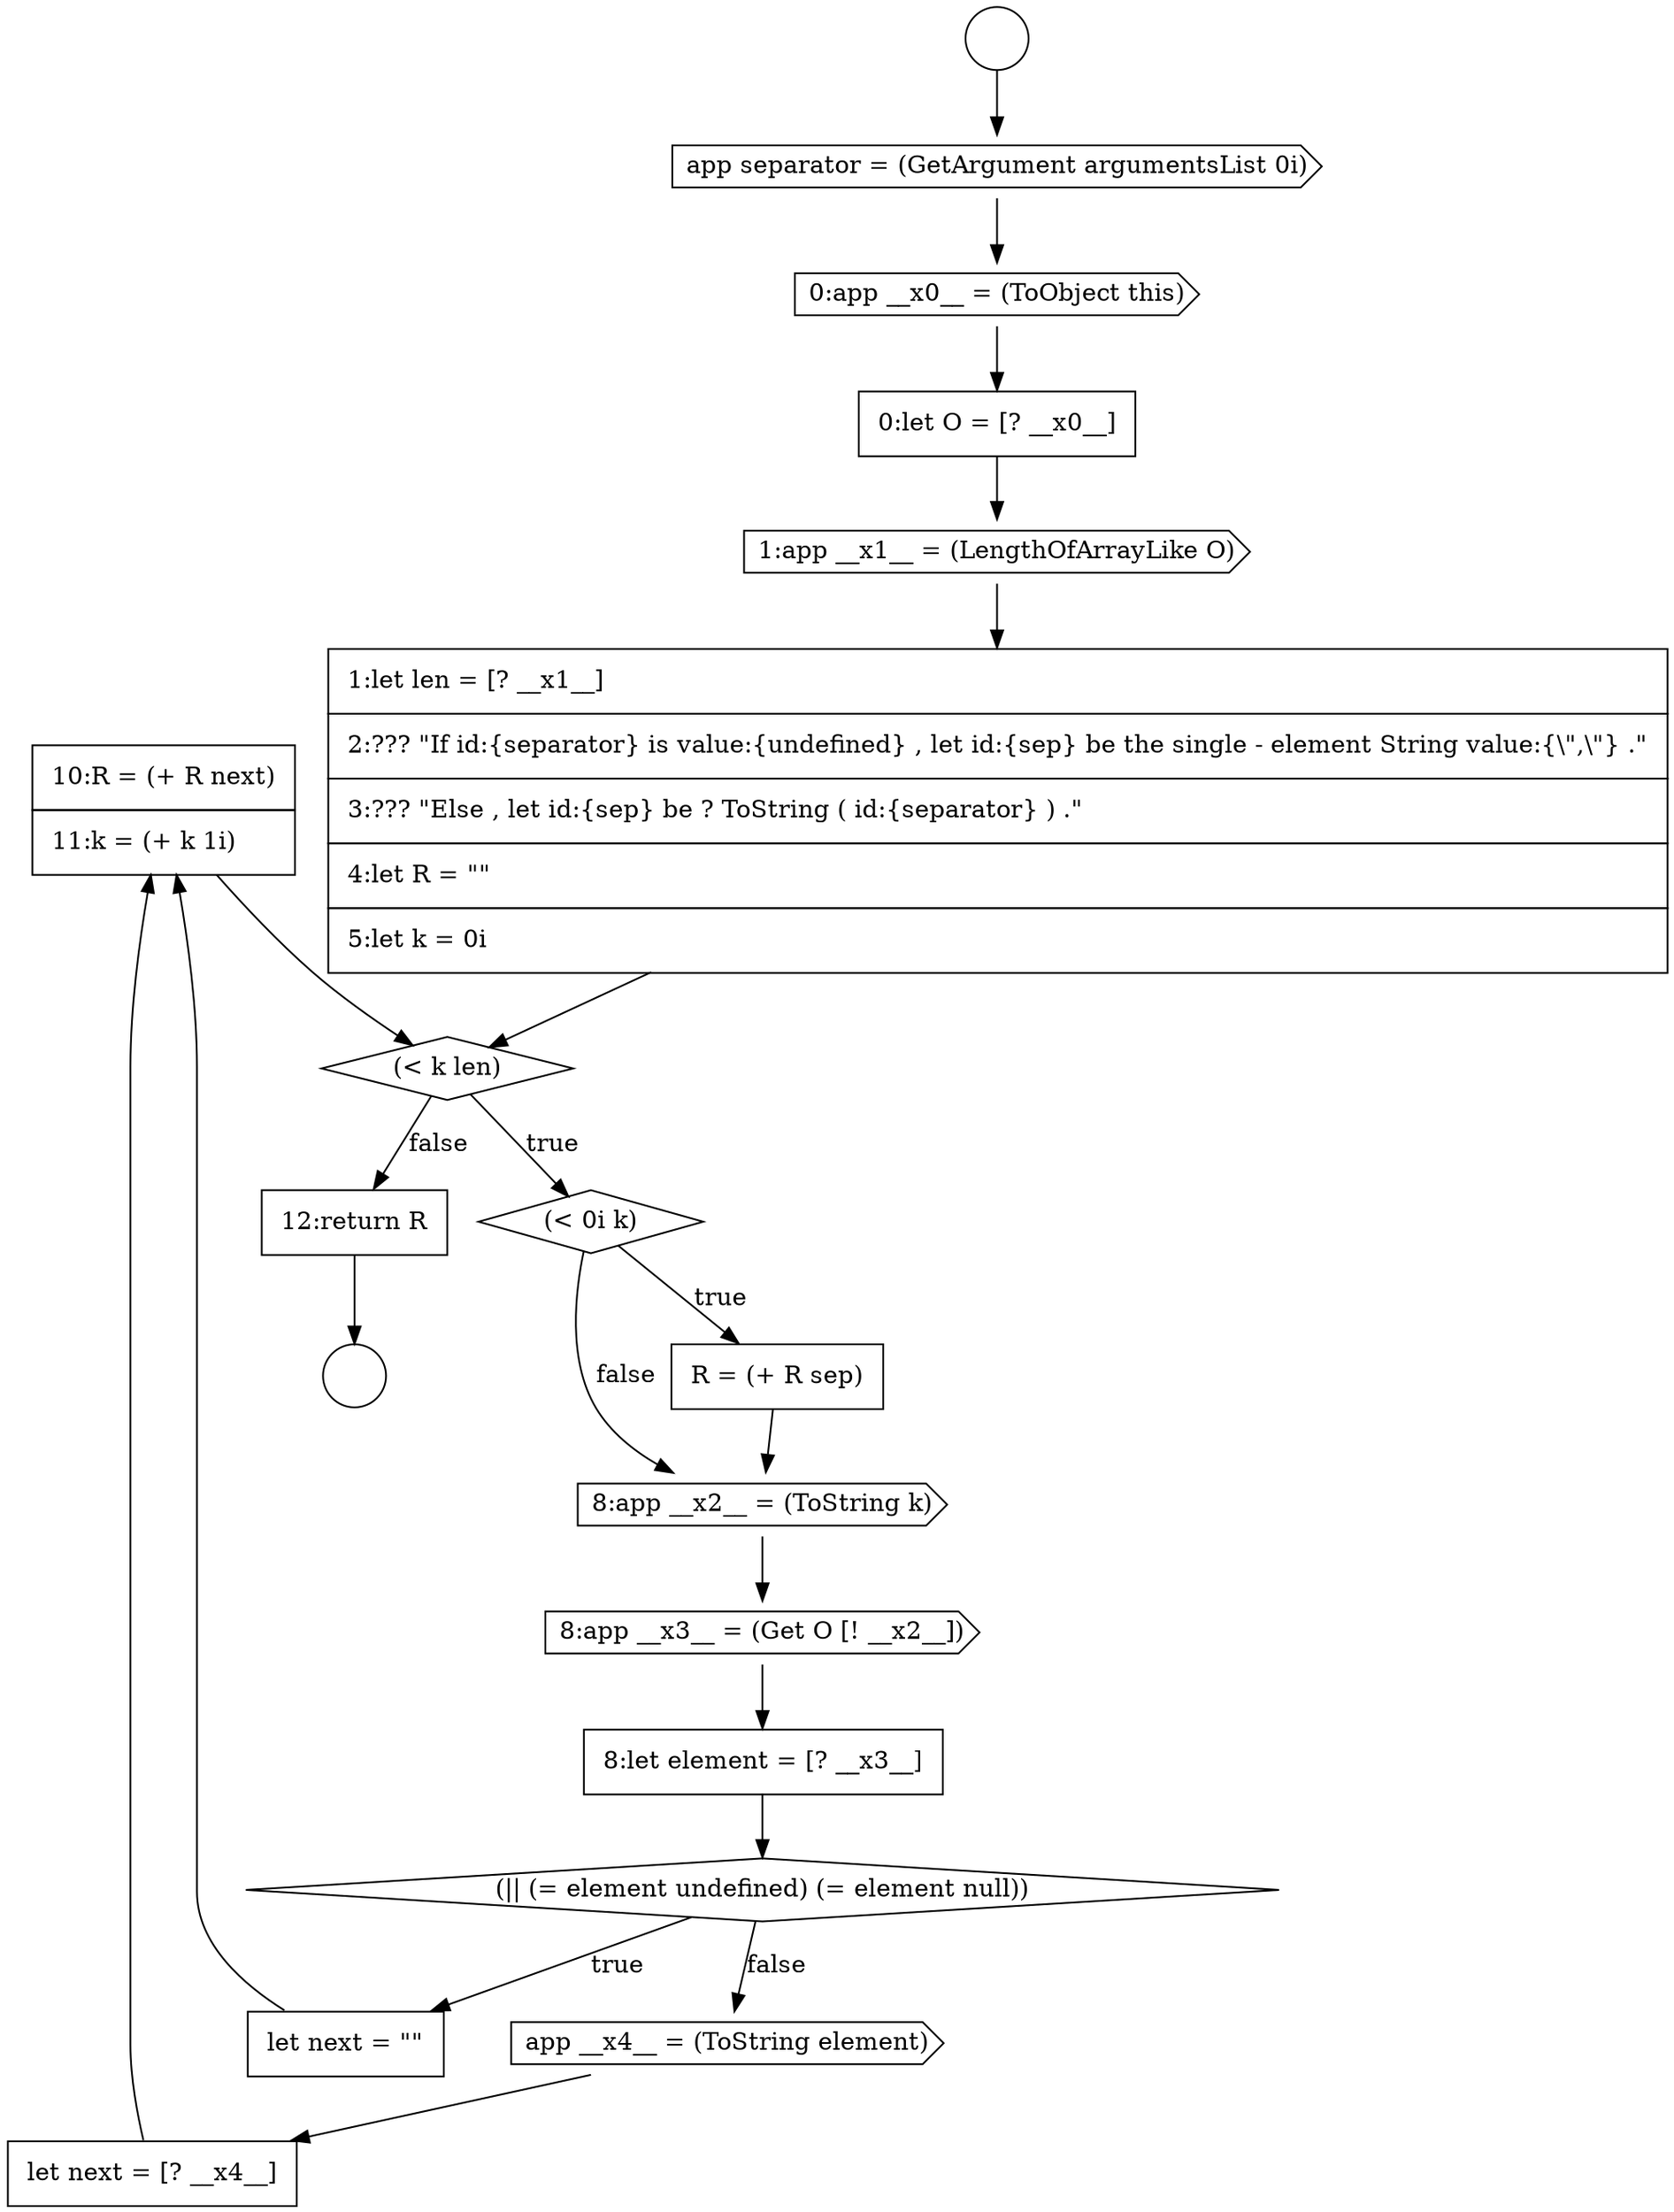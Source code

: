 digraph {
  node16184 [shape=none, margin=0, label=<<font color="black">
    <table border="0" cellborder="1" cellspacing="0" cellpadding="10">
      <tr><td align="left">10:R = (+ R next)</td></tr>
      <tr><td align="left">11:k = (+ k 1i)</td></tr>
    </table>
  </font>> color="black" fillcolor="white" style=filled]
  node16179 [shape=none, margin=0, label=<<font color="black">
    <table border="0" cellborder="1" cellspacing="0" cellpadding="10">
      <tr><td align="left">8:let element = [? __x3__]</td></tr>
    </table>
  </font>> color="black" fillcolor="white" style=filled]
  node16176 [shape=none, margin=0, label=<<font color="black">
    <table border="0" cellborder="1" cellspacing="0" cellpadding="10">
      <tr><td align="left">R = (+ R sep)</td></tr>
    </table>
  </font>> color="black" fillcolor="white" style=filled]
  node16172 [shape=cds, label=<<font color="black">1:app __x1__ = (LengthOfArrayLike O)</font>> color="black" fillcolor="white" style=filled]
  node16183 [shape=none, margin=0, label=<<font color="black">
    <table border="0" cellborder="1" cellspacing="0" cellpadding="10">
      <tr><td align="left">let next = [? __x4__]</td></tr>
    </table>
  </font>> color="black" fillcolor="white" style=filled]
  node16169 [shape=cds, label=<<font color="black">app separator = (GetArgument argumentsList 0i)</font>> color="black" fillcolor="white" style=filled]
  node16185 [shape=none, margin=0, label=<<font color="black">
    <table border="0" cellborder="1" cellspacing="0" cellpadding="10">
      <tr><td align="left">12:return R</td></tr>
    </table>
  </font>> color="black" fillcolor="white" style=filled]
  node16180 [shape=diamond, label=<<font color="black">(|| (= element undefined) (= element null))</font>> color="black" fillcolor="white" style=filled]
  node16175 [shape=diamond, label=<<font color="black">(&lt; 0i k)</font>> color="black" fillcolor="white" style=filled]
  node16171 [shape=none, margin=0, label=<<font color="black">
    <table border="0" cellborder="1" cellspacing="0" cellpadding="10">
      <tr><td align="left">0:let O = [? __x0__]</td></tr>
    </table>
  </font>> color="black" fillcolor="white" style=filled]
  node16173 [shape=none, margin=0, label=<<font color="black">
    <table border="0" cellborder="1" cellspacing="0" cellpadding="10">
      <tr><td align="left">1:let len = [? __x1__]</td></tr>
      <tr><td align="left">2:??? &quot;If id:{separator} is value:{undefined} , let id:{sep} be the single - element String value:{\&quot;,\&quot;} .&quot;</td></tr>
      <tr><td align="left">3:??? &quot;Else , let id:{sep} be ? ToString ( id:{separator} ) .&quot;</td></tr>
      <tr><td align="left">4:let R = &quot;&quot;</td></tr>
      <tr><td align="left">5:let k = 0i</td></tr>
    </table>
  </font>> color="black" fillcolor="white" style=filled]
  node16178 [shape=cds, label=<<font color="black">8:app __x3__ = (Get O [! __x2__])</font>> color="black" fillcolor="white" style=filled]
  node16168 [shape=circle label=" " color="black" fillcolor="white" style=filled]
  node16167 [shape=circle label=" " color="black" fillcolor="white" style=filled]
  node16174 [shape=diamond, label=<<font color="black">(&lt; k len)</font>> color="black" fillcolor="white" style=filled]
  node16182 [shape=cds, label=<<font color="black">app __x4__ = (ToString element)</font>> color="black" fillcolor="white" style=filled]
  node16177 [shape=cds, label=<<font color="black">8:app __x2__ = (ToString k)</font>> color="black" fillcolor="white" style=filled]
  node16170 [shape=cds, label=<<font color="black">0:app __x0__ = (ToObject this)</font>> color="black" fillcolor="white" style=filled]
  node16181 [shape=none, margin=0, label=<<font color="black">
    <table border="0" cellborder="1" cellspacing="0" cellpadding="10">
      <tr><td align="left">let next = &quot;&quot;</td></tr>
    </table>
  </font>> color="black" fillcolor="white" style=filled]
  node16176 -> node16177 [ color="black"]
  node16174 -> node16175 [label=<<font color="black">true</font>> color="black"]
  node16174 -> node16185 [label=<<font color="black">false</font>> color="black"]
  node16173 -> node16174 [ color="black"]
  node16185 -> node16168 [ color="black"]
  node16183 -> node16184 [ color="black"]
  node16179 -> node16180 [ color="black"]
  node16181 -> node16184 [ color="black"]
  node16177 -> node16178 [ color="black"]
  node16184 -> node16174 [ color="black"]
  node16171 -> node16172 [ color="black"]
  node16182 -> node16183 [ color="black"]
  node16167 -> node16169 [ color="black"]
  node16169 -> node16170 [ color="black"]
  node16172 -> node16173 [ color="black"]
  node16178 -> node16179 [ color="black"]
  node16180 -> node16181 [label=<<font color="black">true</font>> color="black"]
  node16180 -> node16182 [label=<<font color="black">false</font>> color="black"]
  node16170 -> node16171 [ color="black"]
  node16175 -> node16176 [label=<<font color="black">true</font>> color="black"]
  node16175 -> node16177 [label=<<font color="black">false</font>> color="black"]
}
